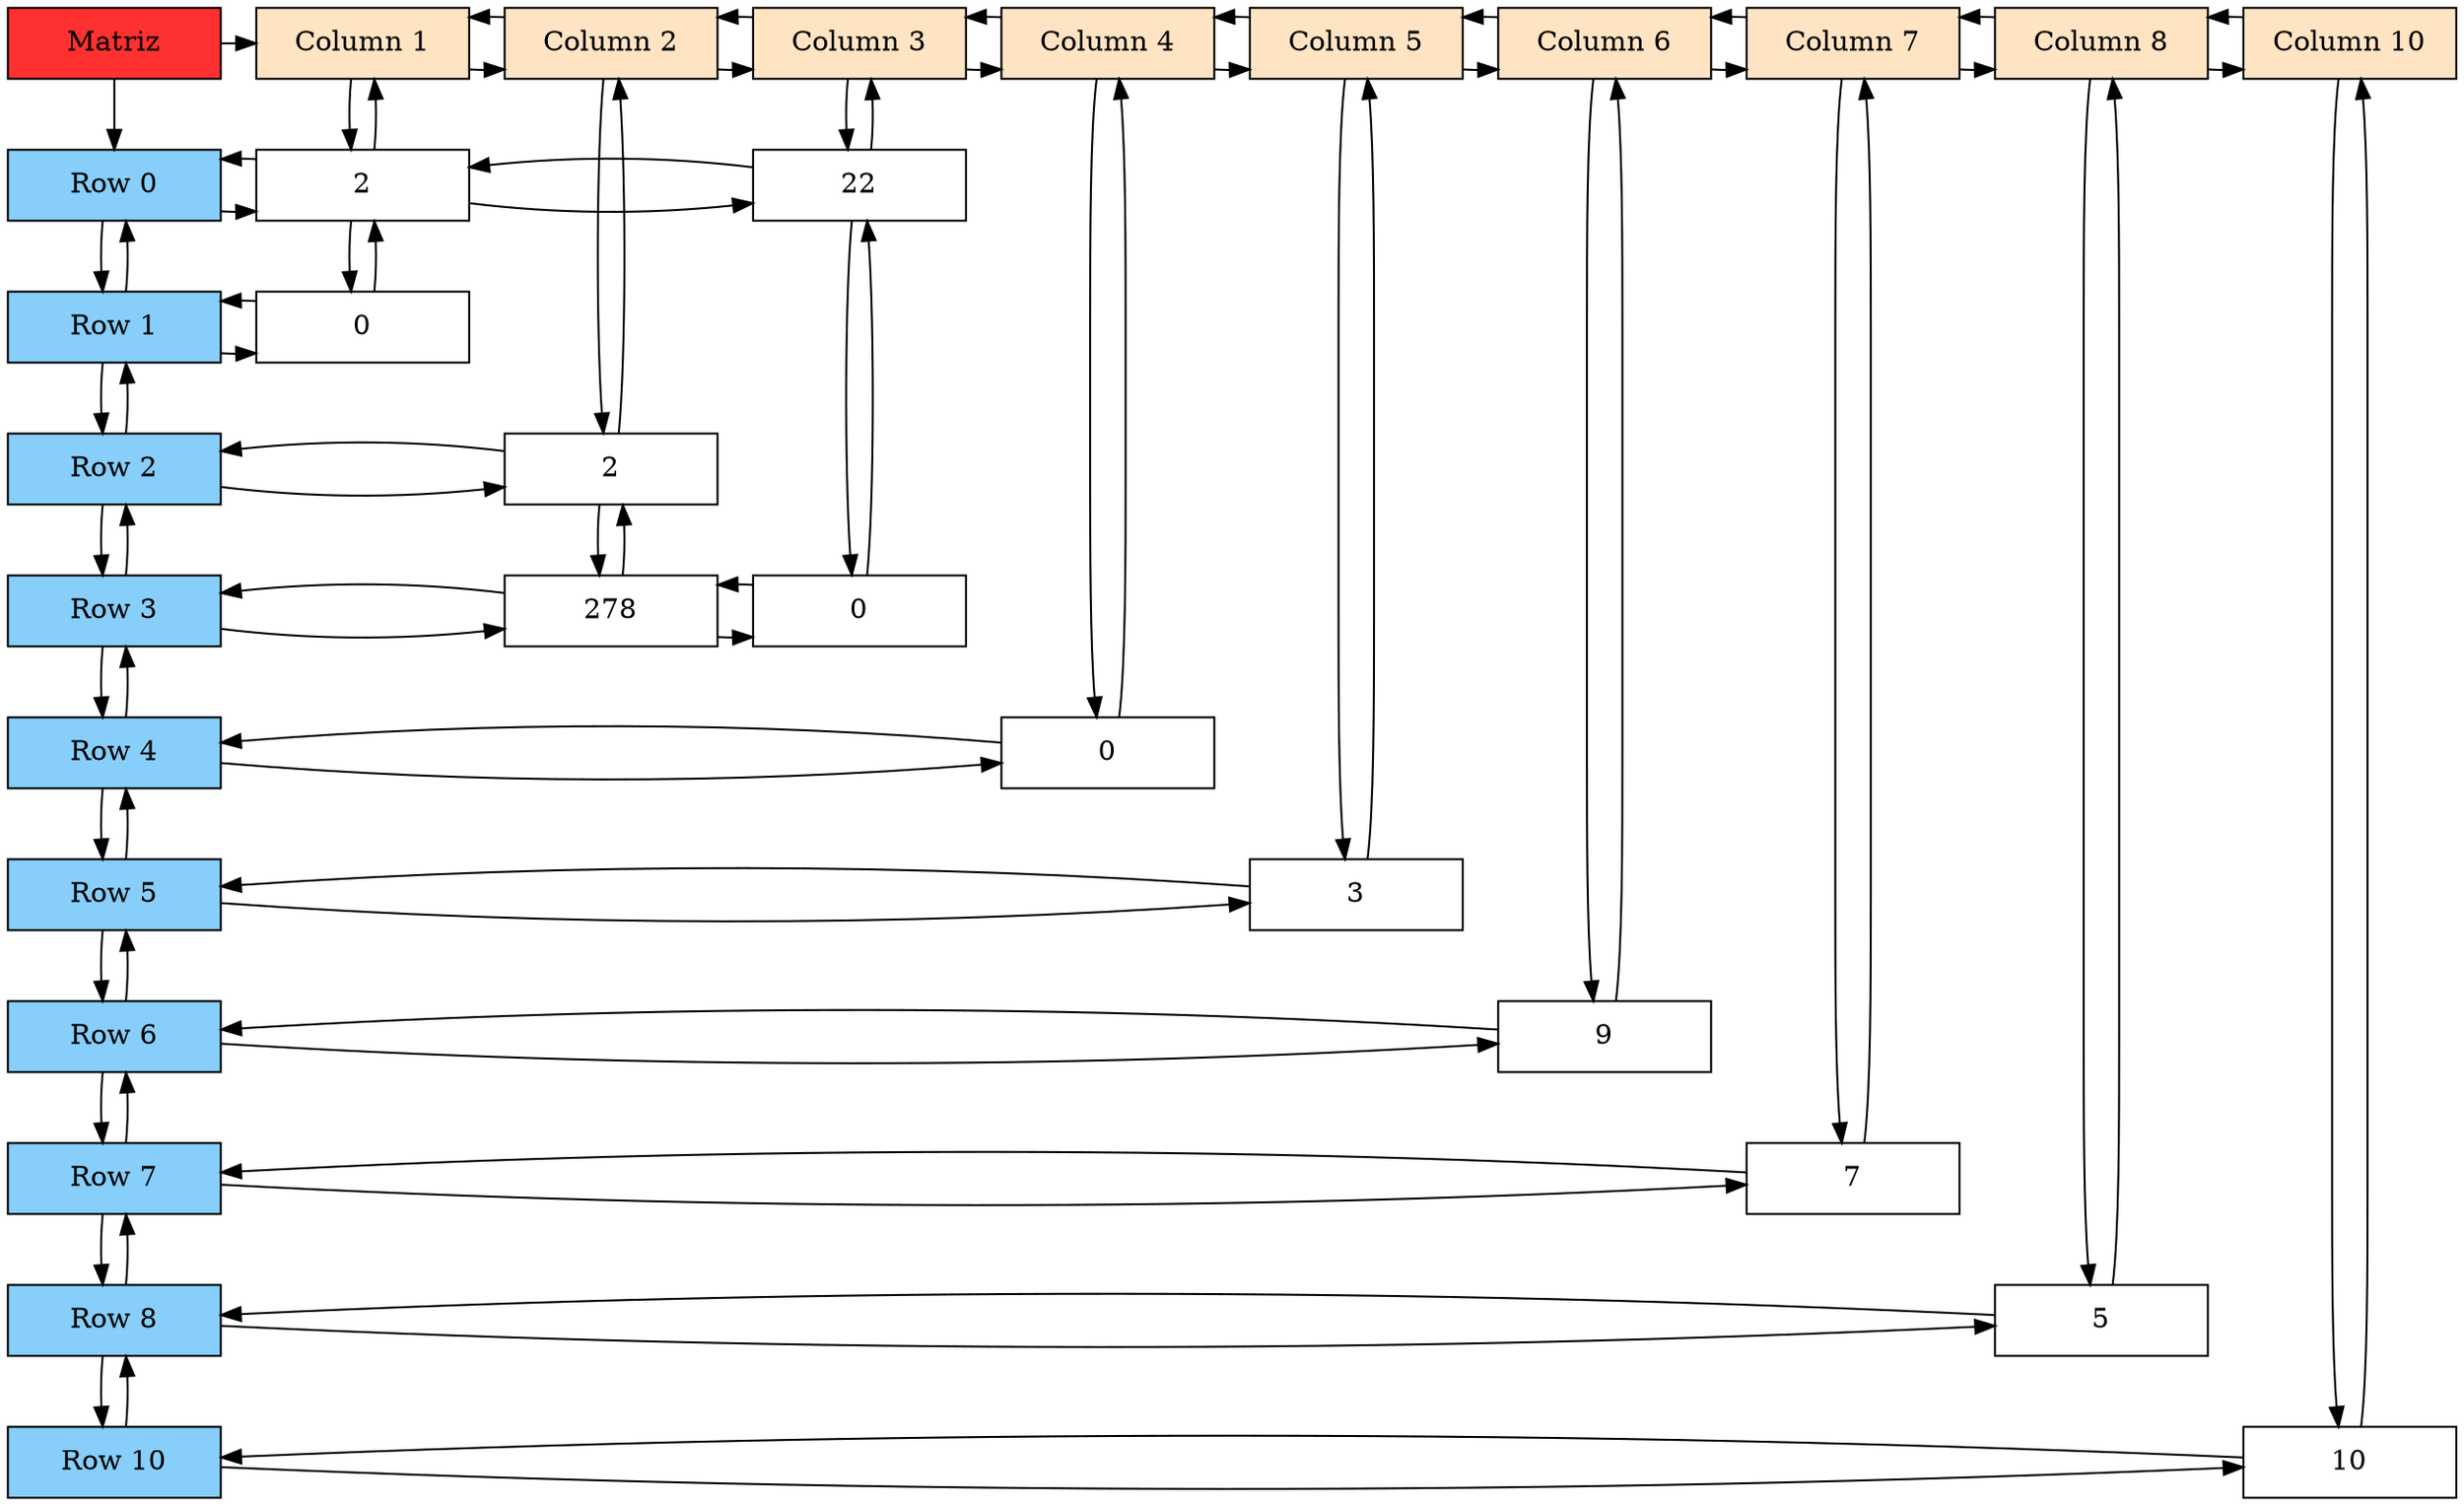 /* DIEGO ANDRÉ MAZARIEGOS BARRIENTOS */
digraph Sparce_Matrix { 
node [shape=box] 

/* La matriz se envía al grupo 1 */
Mt[ label = "Matriz", width = 1.5, style = filled, fillcolor = firebrick1, group = 1 ];

//............ ............ ............ ............ COLUMNAS 
/* se incrementan los grupos porque son columnas */ 
C1 [label = "Column 1"    pos = "5.3,3.5!" width = 1.5 style = filled, fillcolor = bisque1, group = 1 ];
C2 [label = "Column 2"    pos = "5.3,3.5!" width = 1.5 style = filled, fillcolor = bisque1, group = 2 ];
C3 [label = "Column 3"    pos = "5.3,3.5!" width = 1.5 style = filled, fillcolor = bisque1, group = 3 ];
C4 [label = "Column 4"    pos = "5.3,3.5!" width = 1.5 style = filled, fillcolor = bisque1, group = 4 ];
C5 [label = "Column 5"    pos = "5.3,3.5!" width = 1.5 style = filled, fillcolor = bisque1, group = 5 ];
C6 [label = "Column 6"    pos = "5.3,3.5!" width = 1.5 style = filled, fillcolor = bisque1, group = 6 ];
C7 [label = "Column 7"    pos = "5.3,3.5!" width = 1.5 style = filled, fillcolor = bisque1, group = 7 ];
C8 [label = "Column 8"    pos = "5.3,3.5!" width = 1.5 style = filled, fillcolor = bisque1, group = 8 ];
C10 [label = "Column 10"    pos = "5.3,3.5!" width = 1.5 style = filled, fillcolor = bisque1, group = 10 ];

//............ Enlaces de las columnas
Mt -> C1; /*Enlace primer nodo Columna con el objeto Matriz*/
C1 -> C2;
C2 -> C1;
C2 -> C3;
C3 -> C2;
C3 -> C4;
C4 -> C3;
C4 -> C5;
C5 -> C4;
C5 -> C6;
C6 -> C5;
C6 -> C7;
C7 -> C6;
C7 -> C8;
C8 -> C7;
C8 -> C10;
C10 -> C8;
// Posicionando en el mismo nivel 
{ rank = same; Mt; C1; C2; C3; C4; C5; C6; C7; C8; C10; }

//............ ............ ............ ............ FILAS 
/*  Se mantienen en el mismo grupo porque son filas */ 
F0 [label = "Row 0"    pos = "5.3,3.5!" width = 1.5 style = filled, fillcolor = lightskyblue, group = 1 ];
F1 [label = "Row 1"    pos = "5.3,3.5!" width = 1.5 style = filled, fillcolor = lightskyblue, group = 1 ];
F2 [label = "Row 2"    pos = "5.3,3.5!" width = 1.5 style = filled, fillcolor = lightskyblue, group = 1 ];
F3 [label = "Row 3"    pos = "5.3,3.5!" width = 1.5 style = filled, fillcolor = lightskyblue, group = 1 ];
F4 [label = "Row 4"    pos = "5.3,3.5!" width = 1.5 style = filled, fillcolor = lightskyblue, group = 1 ];
F5 [label = "Row 5"    pos = "5.3,3.5!" width = 1.5 style = filled, fillcolor = lightskyblue, group = 1 ];
F6 [label = "Row 6"    pos = "5.3,3.5!" width = 1.5 style = filled, fillcolor = lightskyblue, group = 1 ];
F7 [label = "Row 7"    pos = "5.3,3.5!" width = 1.5 style = filled, fillcolor = lightskyblue, group = 1 ];
F8 [label = "Row 8"    pos = "5.3,3.5!" width = 1.5 style = filled, fillcolor = lightskyblue, group = 1 ];
F10 [label = "Row 10"    pos = "5.3,3.5!" width = 1.5 style = filled, fillcolor = lightskyblue, group = 1 ];

//............ enlaces de las filas 
Mt -> F0; /*Enlace primer nodo Columna con el objeto Matriz*/
F0 -> F1;
F1 -> F0;
F1 -> F2;
F2 -> F1;
F2 -> F3;
F3 -> F2;
F3 -> F4;
F4 -> F3;
F4 -> F5;
F5 -> F4;
F5 -> F6;
F6 -> F5;
F6 -> F7;
F7 -> F6;
F7 -> F8;
F8 -> F7;
F8 -> F10;
F10 -> F8;

//............ ............DECLARACIÓN NODOS POSICIÓN............................
N01 [label = "2" width = 1.5, group = 1 ]; 
N03 [label = "22" width = 1.5, group = 3 ]; 
N11 [label = "0" width = 1.5, group = 1 ]; 
N22 [label = "2" width = 1.5, group = 2 ]; 
N32 [label = "278" width = 1.5, group = 2 ]; 
N33 [label = "0" width = 1.5, group = 3 ]; 
N44 [label = "0" width = 1.5, group = 4 ]; 
N55 [label = "3" width = 1.5, group = 5 ]; 
N66 [label = "9" width = 1.5, group = 6 ]; 
N77 [label = "7" width = 1.5, group = 7 ]; 
N88 [label = "5" width = 1.5, group = 8 ]; 
N1010 [label = "10" width = 1.5, group = 10 ]; 

//............ ............ Enlaces de los nodos

//Conexiones FILAS y ACCESO NODO 
F0 -> N01;
N01 -> F0;
F1 -> N11;
N11 -> F1;
F2 -> N22;
N22 -> F2;
F3 -> N32;
N32 -> F3;
F4 -> N44;
N44 -> F4;
F5 -> N55;
N55 -> F5;
F6 -> N66;
N66 -> F6;
F7 -> N77;
N77 -> F7;
F8 -> N88;
N88 -> F8;
F10 -> N1010;
N1010 -> F10;
{ rank = same; F0;N01; }
{ rank = same; N01;N03; }
{ rank = same; N03;N01; }
{ rank = same; F1;N11; }
{ rank = same; F2;N22; }
{ rank = same; F3;N32; }
{ rank = same; N32;N33; }
{ rank = same; N33;N32; }
{ rank = same; F4;N44; }
{ rank = same; F5;N55; }
{ rank = same; F6;N66; }
{ rank = same; F7;N77; }
{ rank = same; F8;N88; }
{ rank = same; F10;N1010; }

//Conexiones COLUMNAS y ACCESO NODO 
C1 -> N01;
N01 -> C1;
C3 -> N03;
N03 -> C3;
C2 -> N22;
N22 -> C2;
C4 -> N44;
N44 -> C4;
C5 -> N55;
N55 -> C5;
C6 -> N66;
N66 -> C6;
C7 -> N77;
N77 -> C7;
C8 -> N88;
N88 -> C8;
C10 -> N1010;
N1010 -> C10;

//Conexiones NODOS POSICION 
N01 -> N11;
N01 -> N03;
N03 -> N33;
N03 -> N01;
N11 -> N01;
N22 -> N32;
N32 -> N22;
N32 -> N33;
N33 -> N03;
N33 -> N32;
    { rank = same;}
}
